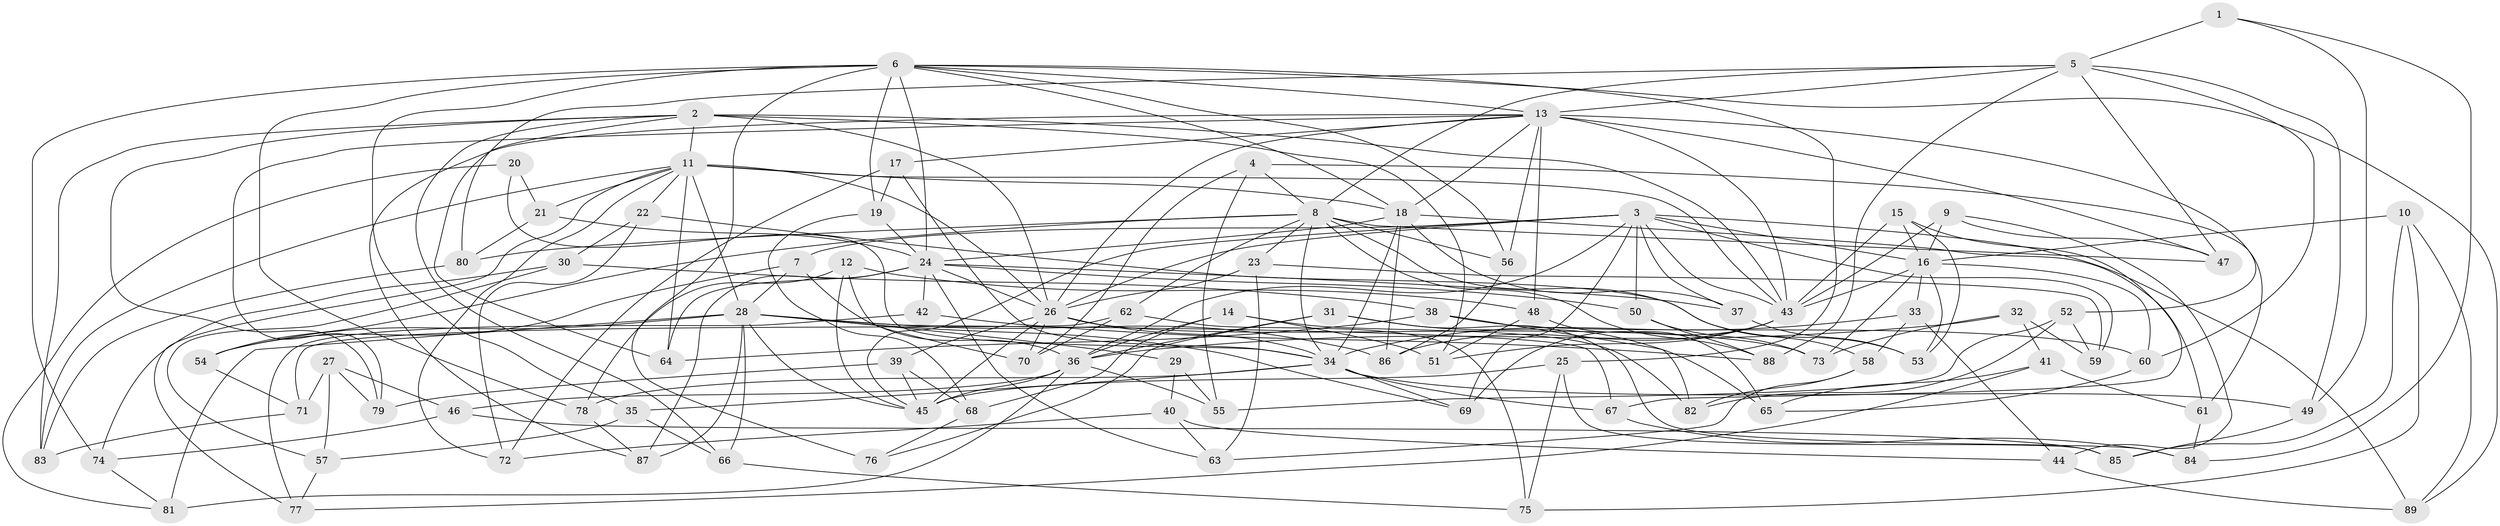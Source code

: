 // original degree distribution, {4: 1.0}
// Generated by graph-tools (version 1.1) at 2025/53/03/04/25 22:53:57]
// undirected, 89 vertices, 223 edges
graph export_dot {
  node [color=gray90,style=filled];
  1;
  2;
  3;
  4;
  5;
  6;
  7;
  8;
  9;
  10;
  11;
  12;
  13;
  14;
  15;
  16;
  17;
  18;
  19;
  20;
  21;
  22;
  23;
  24;
  25;
  26;
  27;
  28;
  29;
  30;
  31;
  32;
  33;
  34;
  35;
  36;
  37;
  38;
  39;
  40;
  41;
  42;
  43;
  44;
  45;
  46;
  47;
  48;
  49;
  50;
  51;
  52;
  53;
  54;
  55;
  56;
  57;
  58;
  59;
  60;
  61;
  62;
  63;
  64;
  65;
  66;
  67;
  68;
  69;
  70;
  71;
  72;
  73;
  74;
  75;
  76;
  77;
  78;
  79;
  80;
  81;
  82;
  83;
  84;
  85;
  86;
  87;
  88;
  89;
  1 -- 5 [weight=2.0];
  1 -- 49 [weight=1.0];
  1 -- 84 [weight=1.0];
  2 -- 11 [weight=1.0];
  2 -- 26 [weight=2.0];
  2 -- 43 [weight=2.0];
  2 -- 51 [weight=1.0];
  2 -- 64 [weight=1.0];
  2 -- 66 [weight=1.0];
  2 -- 79 [weight=1.0];
  2 -- 83 [weight=1.0];
  3 -- 7 [weight=1.0];
  3 -- 16 [weight=2.0];
  3 -- 26 [weight=1.0];
  3 -- 36 [weight=1.0];
  3 -- 37 [weight=1.0];
  3 -- 43 [weight=1.0];
  3 -- 45 [weight=1.0];
  3 -- 50 [weight=1.0];
  3 -- 59 [weight=1.0];
  3 -- 69 [weight=1.0];
  3 -- 89 [weight=1.0];
  4 -- 8 [weight=1.0];
  4 -- 55 [weight=1.0];
  4 -- 61 [weight=1.0];
  4 -- 70 [weight=1.0];
  5 -- 8 [weight=2.0];
  5 -- 13 [weight=1.0];
  5 -- 47 [weight=1.0];
  5 -- 49 [weight=1.0];
  5 -- 60 [weight=1.0];
  5 -- 80 [weight=1.0];
  5 -- 88 [weight=1.0];
  6 -- 13 [weight=1.0];
  6 -- 18 [weight=1.0];
  6 -- 19 [weight=1.0];
  6 -- 24 [weight=1.0];
  6 -- 25 [weight=1.0];
  6 -- 35 [weight=1.0];
  6 -- 56 [weight=1.0];
  6 -- 74 [weight=1.0];
  6 -- 76 [weight=2.0];
  6 -- 78 [weight=1.0];
  6 -- 89 [weight=1.0];
  7 -- 28 [weight=1.0];
  7 -- 36 [weight=1.0];
  7 -- 54 [weight=1.0];
  8 -- 23 [weight=1.0];
  8 -- 34 [weight=1.0];
  8 -- 47 [weight=1.0];
  8 -- 54 [weight=1.0];
  8 -- 56 [weight=1.0];
  8 -- 58 [weight=1.0];
  8 -- 62 [weight=1.0];
  8 -- 80 [weight=1.0];
  8 -- 88 [weight=1.0];
  9 -- 16 [weight=1.0];
  9 -- 43 [weight=1.0];
  9 -- 44 [weight=1.0];
  9 -- 47 [weight=1.0];
  10 -- 16 [weight=1.0];
  10 -- 75 [weight=1.0];
  10 -- 85 [weight=1.0];
  10 -- 89 [weight=1.0];
  11 -- 18 [weight=1.0];
  11 -- 21 [weight=1.0];
  11 -- 22 [weight=1.0];
  11 -- 26 [weight=1.0];
  11 -- 28 [weight=1.0];
  11 -- 43 [weight=2.0];
  11 -- 64 [weight=1.0];
  11 -- 72 [weight=1.0];
  11 -- 77 [weight=1.0];
  11 -- 83 [weight=1.0];
  12 -- 45 [weight=1.0];
  12 -- 48 [weight=1.0];
  12 -- 70 [weight=1.0];
  12 -- 78 [weight=1.0];
  13 -- 17 [weight=1.0];
  13 -- 18 [weight=1.0];
  13 -- 26 [weight=1.0];
  13 -- 43 [weight=1.0];
  13 -- 47 [weight=1.0];
  13 -- 48 [weight=1.0];
  13 -- 52 [weight=1.0];
  13 -- 56 [weight=1.0];
  13 -- 79 [weight=1.0];
  13 -- 87 [weight=1.0];
  14 -- 36 [weight=1.0];
  14 -- 51 [weight=1.0];
  14 -- 68 [weight=1.0];
  14 -- 82 [weight=1.0];
  15 -- 16 [weight=1.0];
  15 -- 43 [weight=1.0];
  15 -- 53 [weight=1.0];
  15 -- 67 [weight=1.0];
  16 -- 33 [weight=1.0];
  16 -- 43 [weight=1.0];
  16 -- 53 [weight=1.0];
  16 -- 60 [weight=1.0];
  16 -- 73 [weight=1.0];
  17 -- 19 [weight=1.0];
  17 -- 34 [weight=1.0];
  17 -- 72 [weight=1.0];
  18 -- 24 [weight=1.0];
  18 -- 34 [weight=1.0];
  18 -- 37 [weight=1.0];
  18 -- 61 [weight=1.0];
  18 -- 86 [weight=1.0];
  19 -- 24 [weight=1.0];
  19 -- 68 [weight=1.0];
  20 -- 21 [weight=1.0];
  20 -- 34 [weight=2.0];
  20 -- 81 [weight=1.0];
  21 -- 24 [weight=1.0];
  21 -- 80 [weight=1.0];
  22 -- 30 [weight=1.0];
  22 -- 53 [weight=1.0];
  22 -- 72 [weight=1.0];
  23 -- 26 [weight=1.0];
  23 -- 59 [weight=1.0];
  23 -- 63 [weight=1.0];
  24 -- 26 [weight=1.0];
  24 -- 37 [weight=1.0];
  24 -- 42 [weight=2.0];
  24 -- 50 [weight=1.0];
  24 -- 63 [weight=1.0];
  24 -- 64 [weight=1.0];
  24 -- 87 [weight=1.0];
  25 -- 45 [weight=1.0];
  25 -- 75 [weight=1.0];
  25 -- 85 [weight=1.0];
  26 -- 34 [weight=1.0];
  26 -- 39 [weight=1.0];
  26 -- 45 [weight=1.0];
  26 -- 70 [weight=1.0];
  26 -- 73 [weight=1.0];
  27 -- 46 [weight=1.0];
  27 -- 57 [weight=1.0];
  27 -- 71 [weight=1.0];
  27 -- 79 [weight=1.0];
  28 -- 29 [weight=2.0];
  28 -- 45 [weight=1.0];
  28 -- 54 [weight=1.0];
  28 -- 66 [weight=1.0];
  28 -- 67 [weight=1.0];
  28 -- 69 [weight=1.0];
  28 -- 81 [weight=1.0];
  28 -- 86 [weight=1.0];
  28 -- 87 [weight=1.0];
  29 -- 40 [weight=1.0];
  29 -- 55 [weight=1.0];
  30 -- 38 [weight=1.0];
  30 -- 57 [weight=1.0];
  30 -- 74 [weight=1.0];
  31 -- 36 [weight=1.0];
  31 -- 65 [weight=1.0];
  31 -- 76 [weight=1.0];
  31 -- 84 [weight=1.0];
  32 -- 36 [weight=1.0];
  32 -- 41 [weight=1.0];
  32 -- 59 [weight=1.0];
  32 -- 73 [weight=1.0];
  33 -- 34 [weight=1.0];
  33 -- 44 [weight=1.0];
  33 -- 58 [weight=1.0];
  34 -- 35 [weight=1.0];
  34 -- 49 [weight=1.0];
  34 -- 67 [weight=1.0];
  34 -- 69 [weight=1.0];
  34 -- 78 [weight=1.0];
  35 -- 57 [weight=1.0];
  35 -- 66 [weight=1.0];
  36 -- 45 [weight=4.0];
  36 -- 46 [weight=1.0];
  36 -- 55 [weight=1.0];
  36 -- 81 [weight=1.0];
  37 -- 53 [weight=1.0];
  38 -- 60 [weight=1.0];
  38 -- 64 [weight=1.0];
  38 -- 82 [weight=1.0];
  39 -- 45 [weight=1.0];
  39 -- 68 [weight=1.0];
  39 -- 79 [weight=1.0];
  40 -- 44 [weight=1.0];
  40 -- 63 [weight=1.0];
  40 -- 72 [weight=1.0];
  41 -- 61 [weight=1.0];
  41 -- 65 [weight=1.0];
  41 -- 77 [weight=1.0];
  42 -- 77 [weight=1.0];
  42 -- 88 [weight=1.0];
  43 -- 51 [weight=1.0];
  43 -- 69 [weight=1.0];
  43 -- 86 [weight=1.0];
  44 -- 89 [weight=1.0];
  46 -- 74 [weight=1.0];
  46 -- 85 [weight=1.0];
  48 -- 51 [weight=1.0];
  48 -- 65 [weight=1.0];
  49 -- 85 [weight=1.0];
  50 -- 73 [weight=1.0];
  50 -- 88 [weight=1.0];
  52 -- 55 [weight=1.0];
  52 -- 59 [weight=1.0];
  52 -- 82 [weight=1.0];
  54 -- 71 [weight=1.0];
  56 -- 86 [weight=1.0];
  57 -- 77 [weight=1.0];
  58 -- 63 [weight=1.0];
  58 -- 82 [weight=1.0];
  60 -- 65 [weight=1.0];
  61 -- 84 [weight=1.0];
  62 -- 70 [weight=1.0];
  62 -- 71 [weight=1.0];
  62 -- 75 [weight=1.0];
  66 -- 75 [weight=1.0];
  67 -- 84 [weight=1.0];
  68 -- 76 [weight=1.0];
  71 -- 83 [weight=1.0];
  74 -- 81 [weight=1.0];
  78 -- 87 [weight=1.0];
  80 -- 83 [weight=1.0];
}

